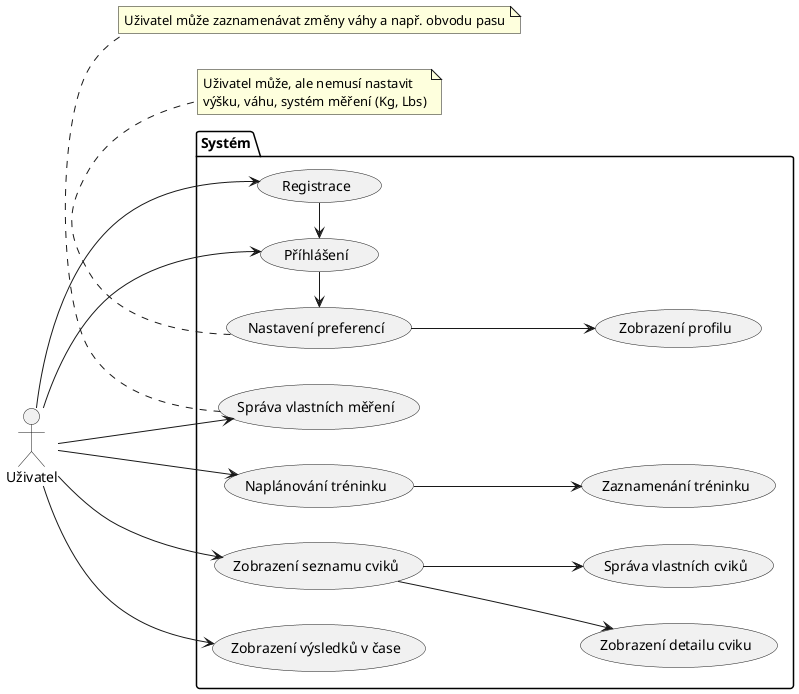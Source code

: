 @startuml
'https://plantuml.com/use-case-diagram
left to right direction

actor Uživatel as User

package Systém {
    (Naplánování tréninku) as (Plan)
    (Zaznamenání tréninku) as (Record)
    (Zobrazení seznamu cviků) as (ShowExercise)
    (Zobrazení detailu cviku) as (ShowDetail)
    (Zobrazení výsledků v čase) as (ShowHistory)
    (Nastavení preferencí) as (Onboarding)
    (Registrace) as (Register)
    (Příhlášení) as (Login)
    (Správa vlastních cviků) as (CustomExercise)
    (Správa vlastních měření) as (Measure)
    (Zobrazení profilu) as (Profile)
}

User --> (Plan)
User --> (ShowExercise)
User --> (ShowHistory)
User --> (Measure)
User --> (Register)
User --> (Login)
(Register) -left-> (Login)
(Login) -left-> (Onboarding)
(ShowExercise) --> (ShowDetail)
(ShowExercise) --> (CustomExercise)
(Plan) --> (Record)
(Onboarding) --> (Profile)

note bottom of (Onboarding)
    Uživatel může, ale nemusí nastavit
    výšku, váhu, systém měření (Kg, Lbs)
endnote

note bottom of (Measure)
    Uživatel může zaznamenávat změny váhy a např. obvodu pasu
endnote
@enduml